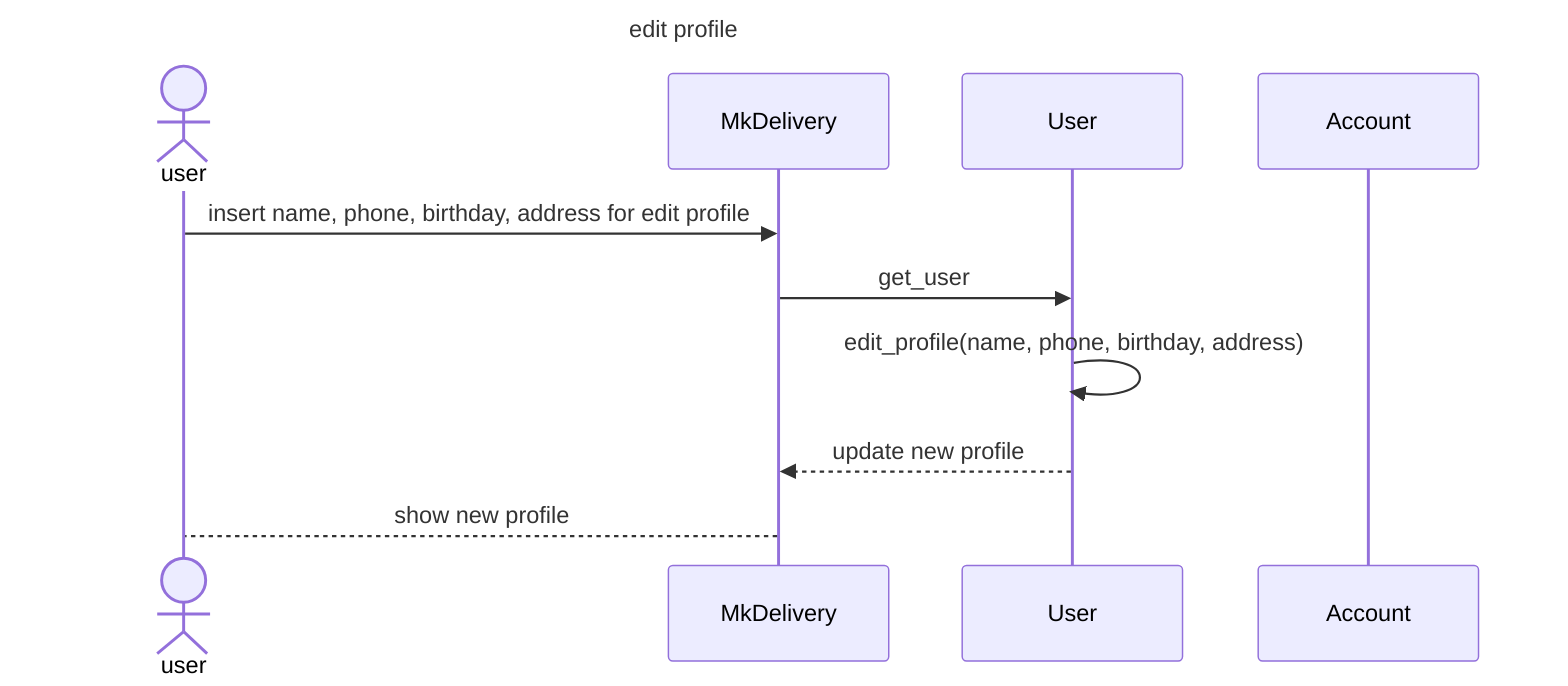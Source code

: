 sequenceDiagram
    title edit profile 
    actor user
    participant MkDelivery
    participant User
    participant Account
   
    user ->> MkDelivery:insert name, phone, birthday, address for edit profile 
    MkDelivery ->> User:get_user
    User ->> User :edit_profile(name, phone, birthday, address)
    User -->> MkDelivery:update new profile 
    MkDelivery --> user:show new profile